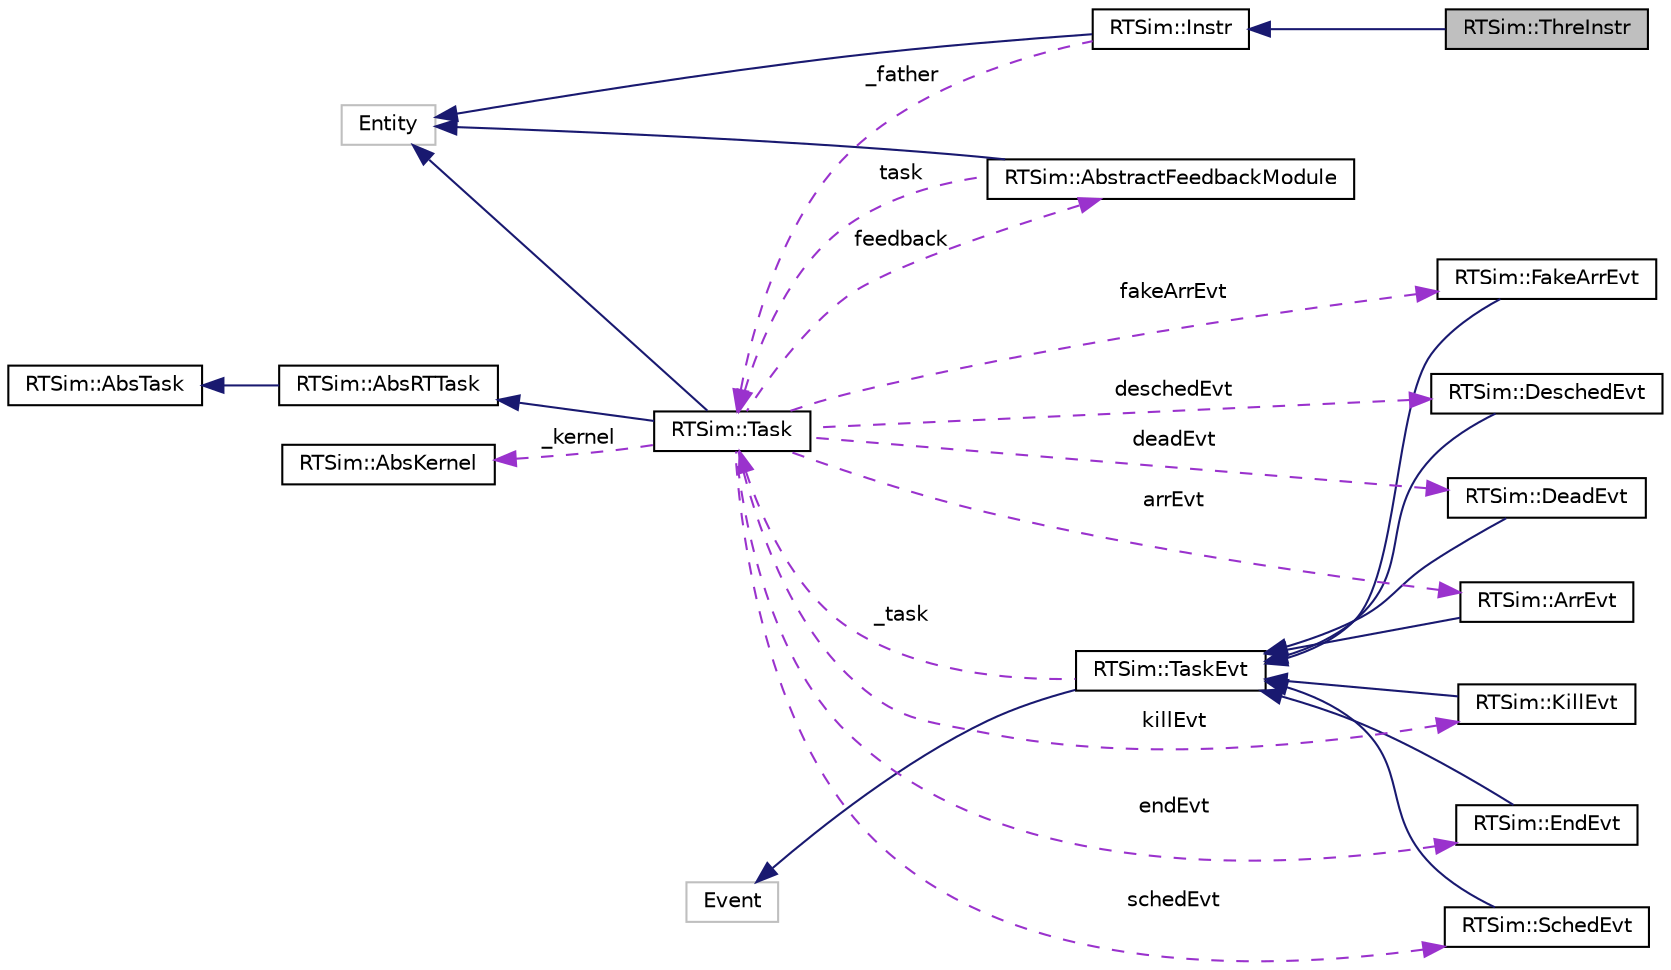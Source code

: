 digraph "RTSim::ThreInstr"
{
  edge [fontname="Helvetica",fontsize="10",labelfontname="Helvetica",labelfontsize="10"];
  node [fontname="Helvetica",fontsize="10",shape=record];
  rankdir="LR";
  Node1 [label="RTSim::ThreInstr",height=0.2,width=0.4,color="black", fillcolor="grey75", style="filled", fontcolor="black"];
  Node2 -> Node1 [dir="back",color="midnightblue",fontsize="10",style="solid",fontname="Helvetica"];
  Node2 [label="RTSim::Instr",height=0.2,width=0.4,color="black", fillcolor="white", style="filled",URL="$dd/d1b/classRTSim_1_1Instr.html"];
  Node3 -> Node2 [dir="back",color="midnightblue",fontsize="10",style="solid",fontname="Helvetica"];
  Node3 [label="Entity",height=0.2,width=0.4,color="grey75", fillcolor="white", style="filled"];
  Node4 -> Node2 [dir="back",color="darkorchid3",fontsize="10",style="dashed",label=" _father" ,fontname="Helvetica"];
  Node4 [label="RTSim::Task",height=0.2,width=0.4,color="black", fillcolor="white", style="filled",URL="$d8/db0/classRTSim_1_1Task.html"];
  Node3 -> Node4 [dir="back",color="midnightblue",fontsize="10",style="solid",fontname="Helvetica"];
  Node5 -> Node4 [dir="back",color="midnightblue",fontsize="10",style="solid",fontname="Helvetica"];
  Node5 [label="RTSim::AbsRTTask",height=0.2,width=0.4,color="black", fillcolor="white", style="filled",URL="$d3/d04/classRTSim_1_1AbsRTTask.html"];
  Node6 -> Node5 [dir="back",color="midnightblue",fontsize="10",style="solid",fontname="Helvetica"];
  Node6 [label="RTSim::AbsTask",height=0.2,width=0.4,color="black", fillcolor="white", style="filled",URL="$de/d5f/classRTSim_1_1AbsTask.html"];
  Node7 -> Node4 [dir="back",color="darkorchid3",fontsize="10",style="dashed",label=" fakeArrEvt" ,fontname="Helvetica"];
  Node7 [label="RTSim::FakeArrEvt",height=0.2,width=0.4,color="black", fillcolor="white", style="filled",URL="$d3/d67/classRTSim_1_1FakeArrEvt.html"];
  Node8 -> Node7 [dir="back",color="midnightblue",fontsize="10",style="solid",fontname="Helvetica"];
  Node8 [label="RTSim::TaskEvt",height=0.2,width=0.4,color="black", fillcolor="white", style="filled",URL="$d2/d95/classRTSim_1_1TaskEvt.html"];
  Node9 -> Node8 [dir="back",color="midnightblue",fontsize="10",style="solid",fontname="Helvetica"];
  Node9 [label="Event",height=0.2,width=0.4,color="grey75", fillcolor="white", style="filled"];
  Node4 -> Node8 [dir="back",color="darkorchid3",fontsize="10",style="dashed",label=" _task" ,fontname="Helvetica"];
  Node10 -> Node4 [dir="back",color="darkorchid3",fontsize="10",style="dashed",label=" deschedEvt" ,fontname="Helvetica"];
  Node10 [label="RTSim::DeschedEvt",height=0.2,width=0.4,color="black", fillcolor="white", style="filled",URL="$db/d71/classRTSim_1_1DeschedEvt.html"];
  Node8 -> Node10 [dir="back",color="midnightblue",fontsize="10",style="solid",fontname="Helvetica"];
  Node11 -> Node4 [dir="back",color="darkorchid3",fontsize="10",style="dashed",label=" deadEvt" ,fontname="Helvetica"];
  Node11 [label="RTSim::DeadEvt",height=0.2,width=0.4,color="black", fillcolor="white", style="filled",URL="$d8/d7e/classRTSim_1_1DeadEvt.html"];
  Node8 -> Node11 [dir="back",color="midnightblue",fontsize="10",style="solid",fontname="Helvetica"];
  Node12 -> Node4 [dir="back",color="darkorchid3",fontsize="10",style="dashed",label=" killEvt" ,fontname="Helvetica"];
  Node12 [label="RTSim::KillEvt",height=0.2,width=0.4,color="black", fillcolor="white", style="filled",URL="$d5/d42/classRTSim_1_1KillEvt.html"];
  Node8 -> Node12 [dir="back",color="midnightblue",fontsize="10",style="solid",fontname="Helvetica"];
  Node13 -> Node4 [dir="back",color="darkorchid3",fontsize="10",style="dashed",label=" endEvt" ,fontname="Helvetica"];
  Node13 [label="RTSim::EndEvt",height=0.2,width=0.4,color="black", fillcolor="white", style="filled",URL="$d9/ddd/classRTSim_1_1EndEvt.html"];
  Node8 -> Node13 [dir="back",color="midnightblue",fontsize="10",style="solid",fontname="Helvetica"];
  Node14 -> Node4 [dir="back",color="darkorchid3",fontsize="10",style="dashed",label=" _kernel" ,fontname="Helvetica"];
  Node14 [label="RTSim::AbsKernel",height=0.2,width=0.4,color="black", fillcolor="white", style="filled",URL="$de/d7f/classRTSim_1_1AbsKernel.html"];
  Node15 -> Node4 [dir="back",color="darkorchid3",fontsize="10",style="dashed",label=" schedEvt" ,fontname="Helvetica"];
  Node15 [label="RTSim::SchedEvt",height=0.2,width=0.4,color="black", fillcolor="white", style="filled",URL="$d0/d5b/classRTSim_1_1SchedEvt.html"];
  Node8 -> Node15 [dir="back",color="midnightblue",fontsize="10",style="solid",fontname="Helvetica"];
  Node16 -> Node4 [dir="back",color="darkorchid3",fontsize="10",style="dashed",label=" feedback" ,fontname="Helvetica"];
  Node16 [label="RTSim::AbstractFeedbackModule",height=0.2,width=0.4,color="black", fillcolor="white", style="filled",URL="$d9/dd6/classRTSim_1_1AbstractFeedbackModule.html"];
  Node3 -> Node16 [dir="back",color="midnightblue",fontsize="10",style="solid",fontname="Helvetica"];
  Node4 -> Node16 [dir="back",color="darkorchid3",fontsize="10",style="dashed",label=" task" ,fontname="Helvetica"];
  Node17 -> Node4 [dir="back",color="darkorchid3",fontsize="10",style="dashed",label=" arrEvt" ,fontname="Helvetica"];
  Node17 [label="RTSim::ArrEvt",height=0.2,width=0.4,color="black", fillcolor="white", style="filled",URL="$d1/d1d/classRTSim_1_1ArrEvt.html"];
  Node8 -> Node17 [dir="back",color="midnightblue",fontsize="10",style="solid",fontname="Helvetica"];
}
